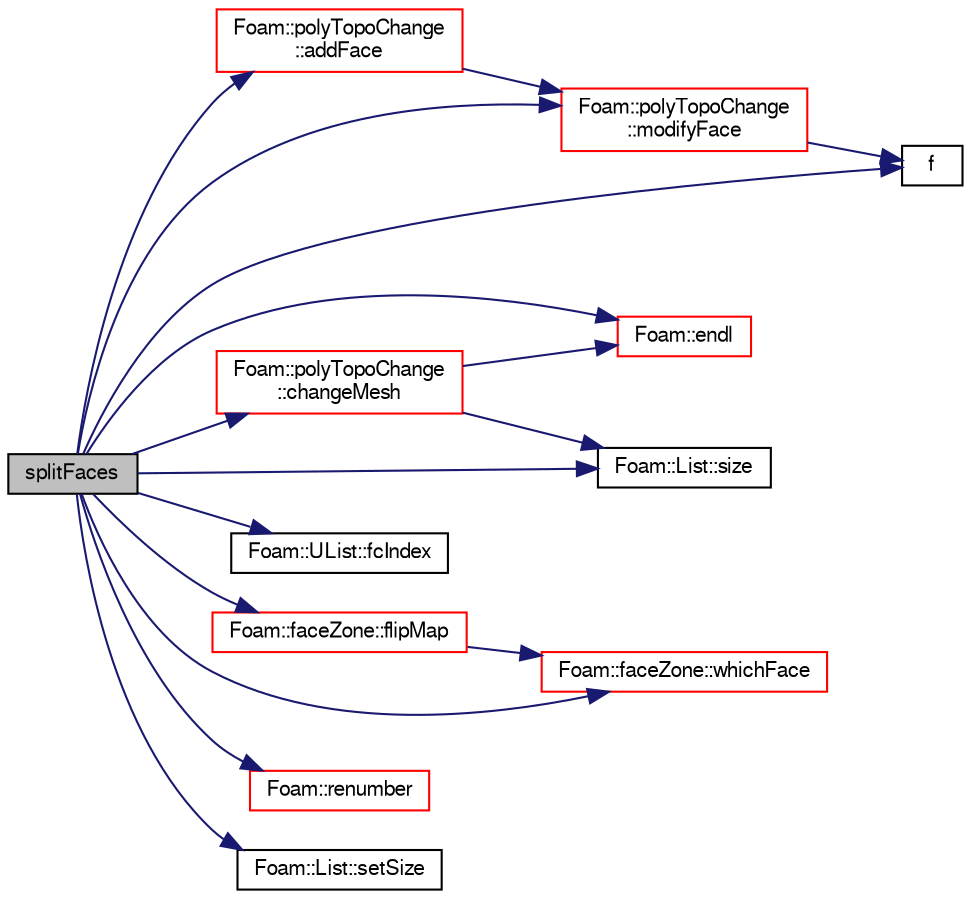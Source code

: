 digraph "splitFaces"
{
  bgcolor="transparent";
  edge [fontname="FreeSans",fontsize="10",labelfontname="FreeSans",labelfontsize="10"];
  node [fontname="FreeSans",fontsize="10",shape=record];
  rankdir="LR";
  Node11931 [label="splitFaces",height=0.2,width=0.4,color="black", fillcolor="grey75", style="filled", fontcolor="black"];
  Node11931 -> Node11932 [color="midnightblue",fontsize="10",style="solid",fontname="FreeSans"];
  Node11932 [label="Foam::polyTopoChange\l::addFace",height=0.2,width=0.4,color="red",URL="$a21678.html#aa4403c8bc86c5f108a55465c5f62d90c",tooltip="Add face to cells. Return new face label. "];
  Node11932 -> Node11935 [color="midnightblue",fontsize="10",style="solid",fontname="FreeSans"];
  Node11935 [label="Foam::polyTopoChange\l::modifyFace",height=0.2,width=0.4,color="red",URL="$a21678.html#a2026e0f174dfcd6d26bfd69e577012a2",tooltip="Modify vertices or cell of face. "];
  Node11935 -> Node11936 [color="midnightblue",fontsize="10",style="solid",fontname="FreeSans"];
  Node11936 [label="f",height=0.2,width=0.4,color="black",URL="$a17900.html#a888be93833ac7a23170555c69c690288"];
  Node11931 -> Node11947 [color="midnightblue",fontsize="10",style="solid",fontname="FreeSans"];
  Node11947 [label="Foam::polyTopoChange\l::changeMesh",height=0.2,width=0.4,color="red",URL="$a21678.html#a1b105b13373ba9f1c7685f873b250cf2",tooltip="Inplace changes mesh without change of patches. "];
  Node11947 -> Node11948 [color="midnightblue",fontsize="10",style="solid",fontname="FreeSans"];
  Node11948 [label="Foam::endl",height=0.2,width=0.4,color="red",URL="$a21124.html#a2db8fe02a0d3909e9351bb4275b23ce4",tooltip="Add newline and flush stream. "];
  Node11947 -> Node12004 [color="midnightblue",fontsize="10",style="solid",fontname="FreeSans"];
  Node12004 [label="Foam::List::size",height=0.2,width=0.4,color="black",URL="$a25694.html#a8a5f6fa29bd4b500caf186f60245b384",tooltip="Override size to be inconsistent with allocated storage. "];
  Node11931 -> Node11948 [color="midnightblue",fontsize="10",style="solid",fontname="FreeSans"];
  Node11931 -> Node11936 [color="midnightblue",fontsize="10",style="solid",fontname="FreeSans"];
  Node11931 -> Node12074 [color="midnightblue",fontsize="10",style="solid",fontname="FreeSans"];
  Node12074 [label="Foam::UList::fcIndex",height=0.2,width=0.4,color="black",URL="$a25698.html#a512534dbc231b74b95ff84902c1b2087",tooltip="Return the forward circular index, i.e. the next index. "];
  Node11931 -> Node12075 [color="midnightblue",fontsize="10",style="solid",fontname="FreeSans"];
  Node12075 [label="Foam::faceZone::flipMap",height=0.2,width=0.4,color="red",URL="$a27510.html#a03ecd61e4e943657de29efcacd488b19",tooltip="Return face flip map. "];
  Node12075 -> Node12364 [color="midnightblue",fontsize="10",style="solid",fontname="FreeSans"];
  Node12364 [label="Foam::faceZone::whichFace",height=0.2,width=0.4,color="red",URL="$a27510.html#a2a776b244e1eea320ab33cc0a21cf56a",tooltip="Helper function to re-direct to zone::localID(...) "];
  Node11931 -> Node11935 [color="midnightblue",fontsize="10",style="solid",fontname="FreeSans"];
  Node11931 -> Node12370 [color="midnightblue",fontsize="10",style="solid",fontname="FreeSans"];
  Node12370 [label="Foam::renumber",height=0.2,width=0.4,color="red",URL="$a21124.html#a495791c4d9e97a9fb63adc1124e336dd",tooltip="Renumber the values (not the indices) of a list. "];
  Node11931 -> Node12088 [color="midnightblue",fontsize="10",style="solid",fontname="FreeSans"];
  Node12088 [label="Foam::List::setSize",height=0.2,width=0.4,color="black",URL="$a25694.html#aedb985ffeaf1bdbfeccc2a8730405703",tooltip="Reset size of List. "];
  Node11931 -> Node12004 [color="midnightblue",fontsize="10",style="solid",fontname="FreeSans"];
  Node11931 -> Node12364 [color="midnightblue",fontsize="10",style="solid",fontname="FreeSans"];
}

